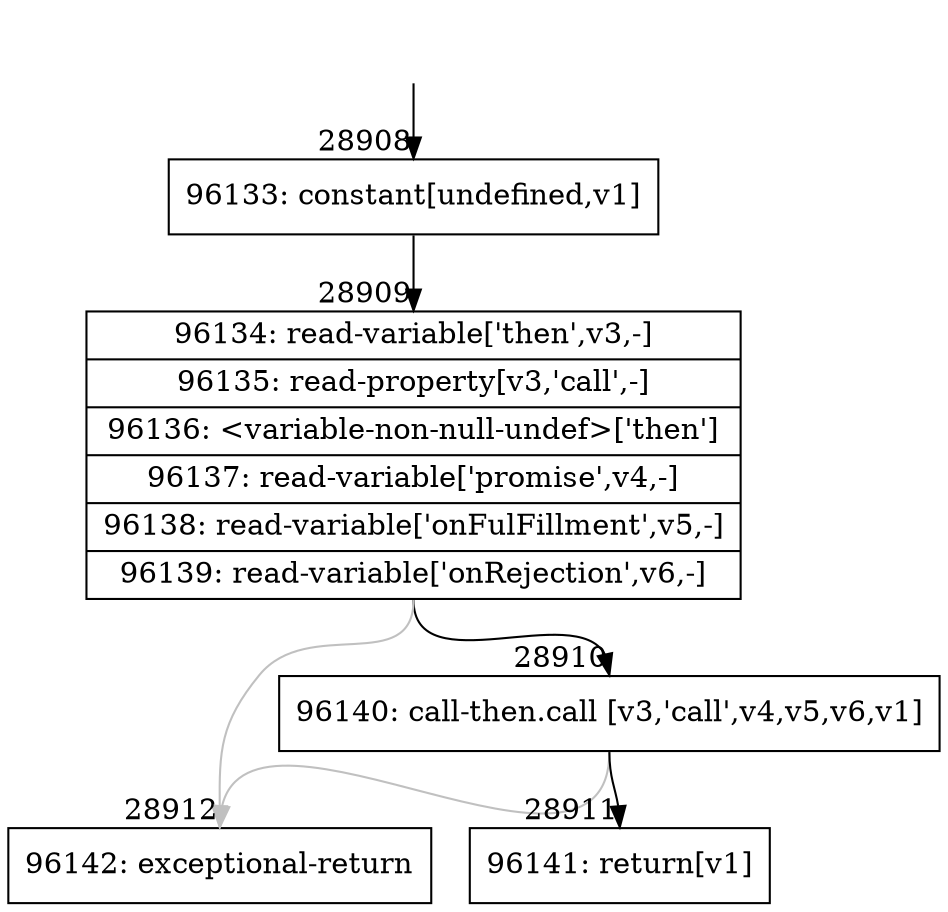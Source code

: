 digraph {
rankdir="TD"
BB_entry2554[shape=none,label=""];
BB_entry2554 -> BB28908 [tailport=s, headport=n, headlabel="    28908"]
BB28908 [shape=record label="{96133: constant[undefined,v1]}" ] 
BB28908 -> BB28909 [tailport=s, headport=n, headlabel="      28909"]
BB28909 [shape=record label="{96134: read-variable['then',v3,-]|96135: read-property[v3,'call',-]|96136: \<variable-non-null-undef\>['then']|96137: read-variable['promise',v4,-]|96138: read-variable['onFulFillment',v5,-]|96139: read-variable['onRejection',v6,-]}" ] 
BB28909 -> BB28910 [tailport=s, headport=n, headlabel="      28910"]
BB28909 -> BB28912 [tailport=s, headport=n, color=gray, headlabel="      28912"]
BB28910 [shape=record label="{96140: call-then.call [v3,'call',v4,v5,v6,v1]}" ] 
BB28910 -> BB28911 [tailport=s, headport=n, headlabel="      28911"]
BB28910 -> BB28912 [tailport=s, headport=n, color=gray]
BB28911 [shape=record label="{96141: return[v1]}" ] 
BB28912 [shape=record label="{96142: exceptional-return}" ] 
//#$~ 51791
}
